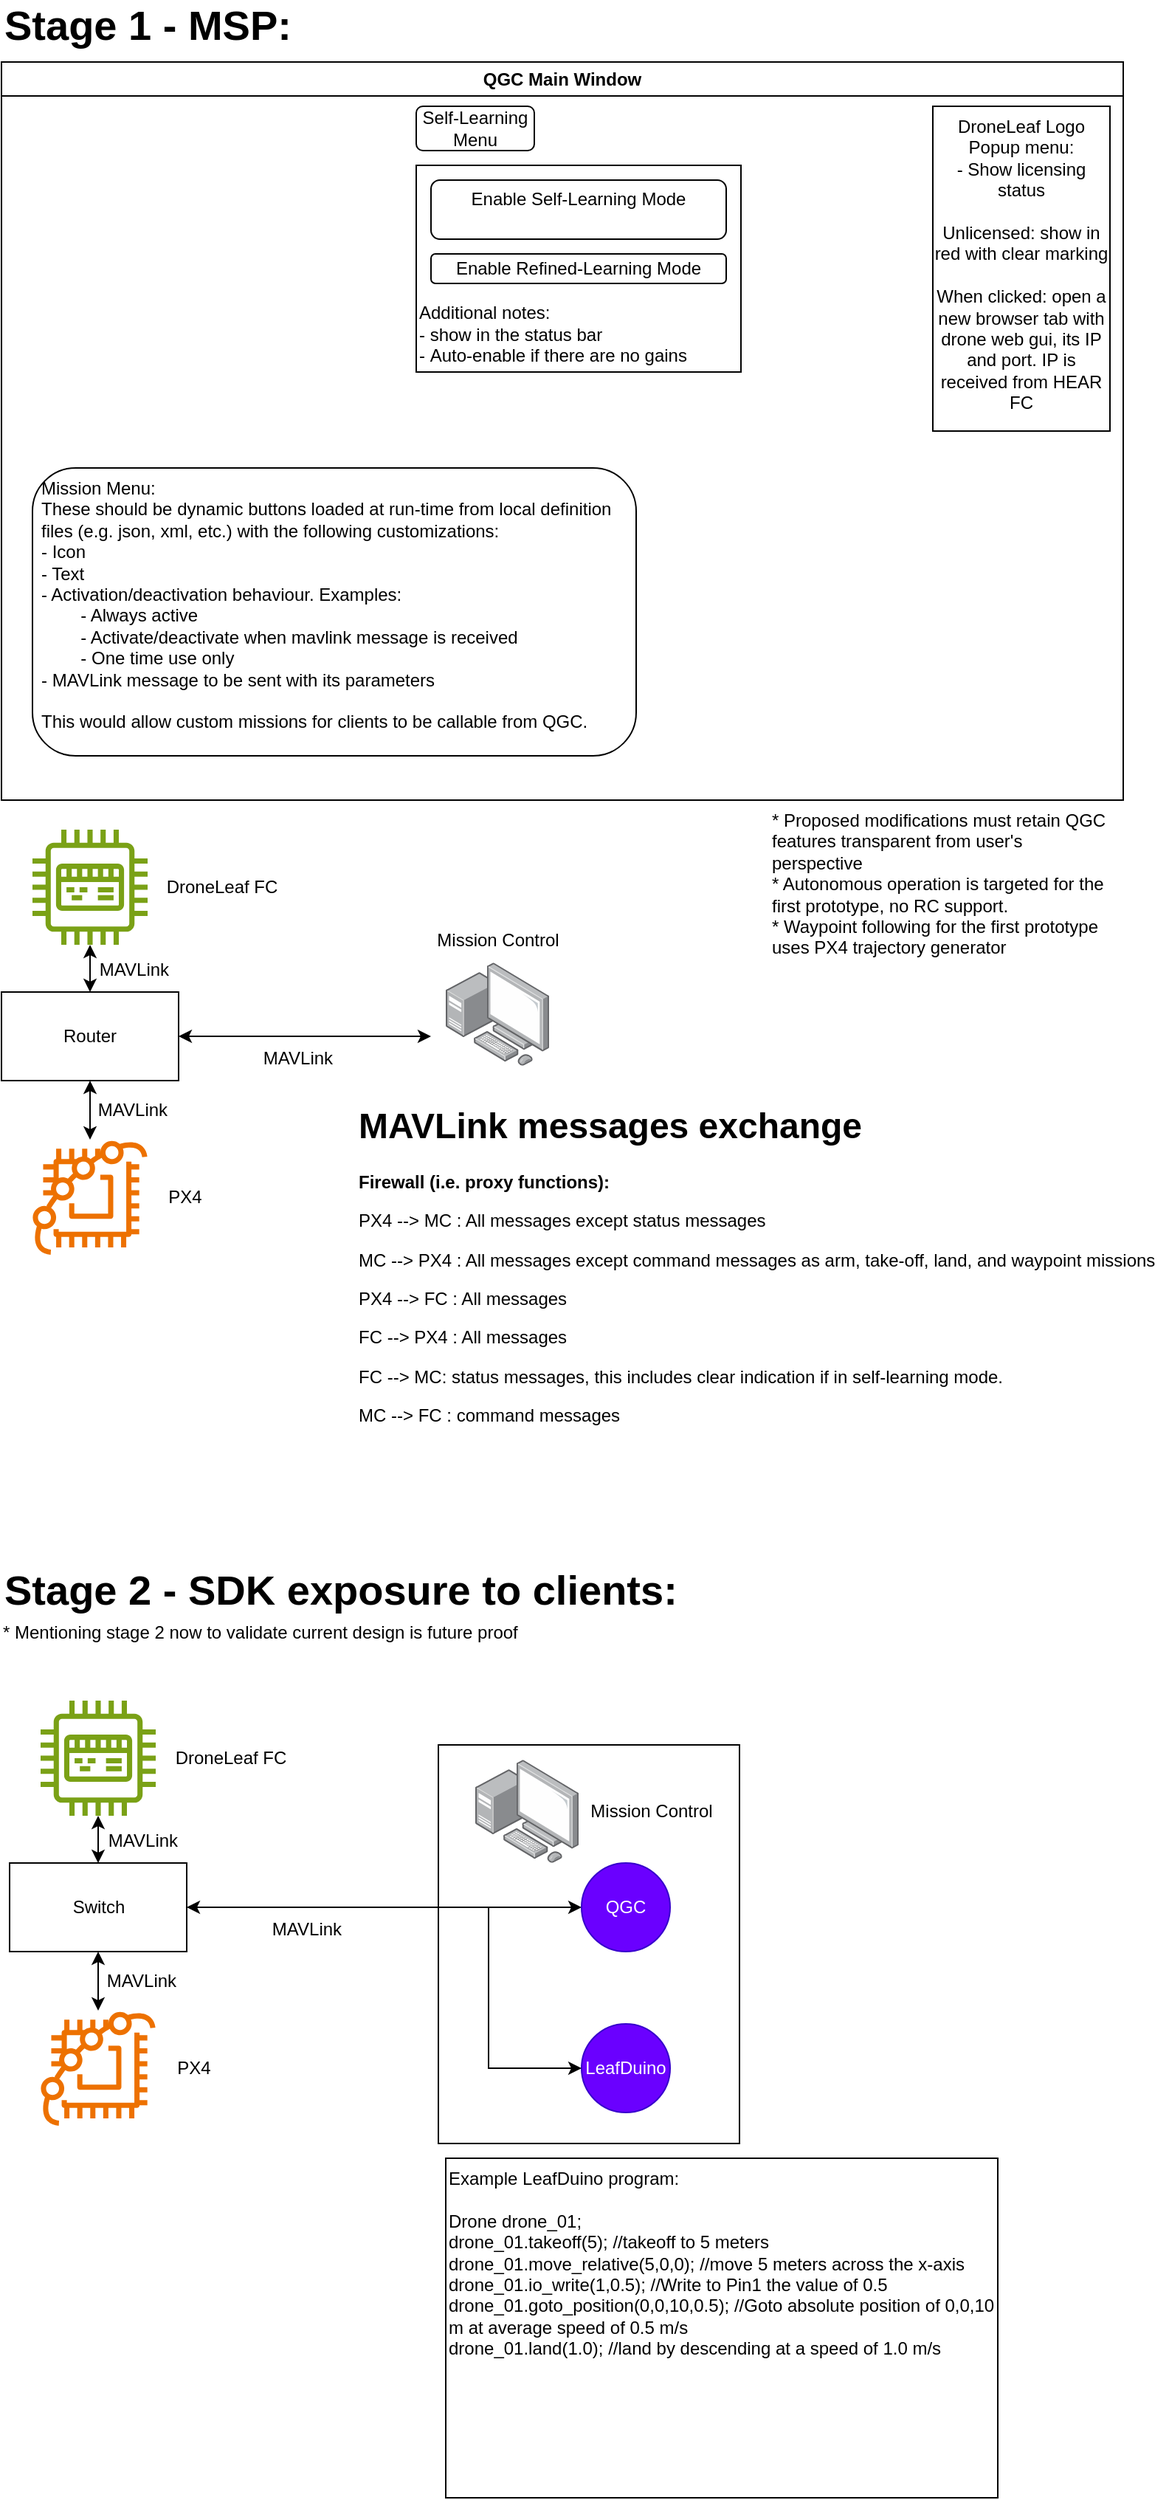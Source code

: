 <mxfile version="24.7.17">
  <diagram name="Page-1" id="i8CLXz8A1qQdQE_2GNxV">
    <mxGraphModel dx="843" dy="500" grid="1" gridSize="10" guides="1" tooltips="1" connect="1" arrows="1" fold="1" page="1" pageScale="1" pageWidth="850" pageHeight="1100" math="0" shadow="0">
      <root>
        <mxCell id="0" />
        <mxCell id="1" parent="0" />
        <mxCell id="apEbxZHExSGtjciSQwT1-40" value="" style="rounded=0;whiteSpace=wrap;html=1;" parent="1" vertex="1">
          <mxGeometry x="336" y="1240" width="204" height="270" as="geometry" />
        </mxCell>
        <mxCell id="KqRWTi9fIWIWQMUX4TRU-2" value="QGC Main Window" style="swimlane;whiteSpace=wrap;html=1;startSize=23;movable=1;resizable=1;rotatable=1;deletable=1;editable=1;locked=0;connectable=1;" parent="1" vertex="1">
          <mxGeometry x="40" y="100" width="760" height="500" as="geometry">
            <mxRectangle x="40" y="20" width="70" height="30" as="alternateBounds" />
          </mxGeometry>
        </mxCell>
        <mxCell id="KqRWTi9fIWIWQMUX4TRU-4" value="&lt;div&gt;&lt;br&gt;&lt;/div&gt;&lt;div&gt;&lt;br&gt;&lt;/div&gt;&lt;div&gt;&lt;br&gt;&lt;/div&gt;&lt;div&gt;&lt;br&gt;&lt;/div&gt;&lt;div&gt;&lt;br&gt;&lt;/div&gt;&lt;div&gt;&lt;br&gt;&lt;/div&gt;&lt;div&gt;Additional notes:&lt;br&gt;- show in the status bar&lt;/div&gt;&lt;div&gt;-&amp;nbsp;&lt;span style=&quot;background-color: initial;&quot;&gt;Auto-enable if there are no gains&lt;/span&gt;&lt;/div&gt;" style="rounded=0;whiteSpace=wrap;html=1;verticalAlign=top;movable=1;resizable=1;rotatable=1;deletable=1;editable=1;locked=0;connectable=1;align=left;" parent="KqRWTi9fIWIWQMUX4TRU-2" vertex="1">
          <mxGeometry x="281" y="70" width="220" height="140" as="geometry" />
        </mxCell>
        <mxCell id="apEbxZHExSGtjciSQwT1-21" value="Enable Self-Learning Mode&lt;div&gt;&lt;br/&gt;&lt;/div&gt;" style="rounded=1;whiteSpace=wrap;html=1;" parent="KqRWTi9fIWIWQMUX4TRU-2" vertex="1">
          <mxGeometry x="291" y="80" width="200" height="40" as="geometry" />
        </mxCell>
        <mxCell id="apEbxZHExSGtjciSQwT1-22" value="Enable Refined-Learning Mode" style="rounded=1;whiteSpace=wrap;html=1;" parent="KqRWTi9fIWIWQMUX4TRU-2" vertex="1">
          <mxGeometry x="291" y="130" width="200" height="20" as="geometry" />
        </mxCell>
        <mxCell id="apEbxZHExSGtjciSQwT1-23" value="&lt;div&gt;Mission Menu:&lt;/div&gt;&lt;div&gt;These should be dynamic buttons loaded at run-time from local definition files (e.g. json, xml, etc.) with the following customizations:&lt;/div&gt;&lt;div&gt;- Icon&lt;/div&gt;&lt;div&gt;- Text&lt;/div&gt;&lt;div&gt;- Activation/deactivation behaviour. Examples:&lt;br&gt;&lt;span style=&quot;white-space: pre;&quot;&gt;&#x9;&lt;/span&gt;- Always active&lt;br&gt;&lt;/div&gt;&lt;div&gt;&lt;span style=&quot;white-space: pre;&quot;&gt;&#x9;&lt;/span&gt;- Activate/deactivate when mavlink message is received&lt;br&gt;&lt;/div&gt;&lt;div&gt;&lt;span style=&quot;white-space: pre;&quot;&gt;&#x9;&lt;/span&gt;- One time use only&lt;br&gt;&lt;/div&gt;&lt;div&gt;- MAVLink message to be sent with its parameters&lt;/div&gt;&lt;div&gt;&lt;br&gt;&lt;/div&gt;&lt;div&gt;This would allow custom missions for clients to be callable from QGC.&amp;nbsp;&lt;/div&gt;" style="rounded=1;whiteSpace=wrap;html=1;verticalAlign=top;align=left;spacingLeft=4;movable=1;resizable=1;rotatable=1;deletable=1;editable=1;locked=0;connectable=1;" parent="KqRWTi9fIWIWQMUX4TRU-2" vertex="1">
          <mxGeometry x="21" y="275" width="409" height="195" as="geometry" />
        </mxCell>
        <mxCell id="KqRWTi9fIWIWQMUX4TRU-3" value="DroneLeaf Logo&lt;div&gt;Popup menu:&lt;br&gt;- Show licensing status&lt;br&gt;&lt;/div&gt;&lt;div&gt;&lt;br&gt;&lt;/div&gt;&lt;div&gt;Unlicensed: show in red with clear marking&lt;br&gt;&lt;br&gt;When clicked: open a new browser tab with drone web gui, its IP and port. IP is received from HEAR FC&lt;/div&gt;" style="rounded=0;whiteSpace=wrap;html=1;verticalAlign=top;" parent="KqRWTi9fIWIWQMUX4TRU-2" vertex="1">
          <mxGeometry x="631" y="30" width="120" height="220" as="geometry" />
        </mxCell>
        <mxCell id="apEbxZHExSGtjciSQwT1-20" value="Self-Learning Menu" style="rounded=1;whiteSpace=wrap;html=1;" parent="KqRWTi9fIWIWQMUX4TRU-2" vertex="1">
          <mxGeometry x="281" y="30" width="80" height="30" as="geometry" />
        </mxCell>
        <mxCell id="apEbxZHExSGtjciSQwT1-3" value="" style="image;points=[];aspect=fixed;html=1;align=center;shadow=0;dashed=0;image=img/lib/allied_telesis/computer_and_terminals/Personal_Computer_with_Server.svg;" parent="1" vertex="1">
          <mxGeometry x="341" y="710" width="70" height="70" as="geometry" />
        </mxCell>
        <mxCell id="apEbxZHExSGtjciSQwT1-4" value="" style="sketch=0;outlineConnect=0;fontColor=#232F3E;gradientColor=none;fillColor=#ED7100;strokeColor=none;dashed=0;verticalLabelPosition=bottom;verticalAlign=top;align=center;html=1;fontSize=12;fontStyle=0;aspect=fixed;pointerEvents=1;shape=mxgraph.aws4.braket_chip;" parent="1" vertex="1">
          <mxGeometry x="61" y="830" width="78" height="78" as="geometry" />
        </mxCell>
        <mxCell id="apEbxZHExSGtjciSQwT1-6" value="" style="sketch=0;outlineConnect=0;fontColor=#232F3E;gradientColor=none;fillColor=#7AA116;strokeColor=none;dashed=0;verticalLabelPosition=bottom;verticalAlign=top;align=center;html=1;fontSize=12;fontStyle=0;aspect=fixed;pointerEvents=1;shape=mxgraph.aws4.iot_thing_industrial_pc;" parent="1" vertex="1">
          <mxGeometry x="61" y="620" width="78" height="78" as="geometry" />
        </mxCell>
        <mxCell id="apEbxZHExSGtjciSQwT1-7" value="DroneLeaf FC" style="text;html=1;align=center;verticalAlign=middle;resizable=0;points=[];autosize=1;strokeColor=none;fillColor=none;" parent="1" vertex="1">
          <mxGeometry x="139" y="644" width="100" height="30" as="geometry" />
        </mxCell>
        <mxCell id="apEbxZHExSGtjciSQwT1-8" value="PX4" style="text;html=1;align=center;verticalAlign=middle;resizable=0;points=[];autosize=1;strokeColor=none;fillColor=none;" parent="1" vertex="1">
          <mxGeometry x="139" y="854" width="50" height="30" as="geometry" />
        </mxCell>
        <mxCell id="apEbxZHExSGtjciSQwT1-9" value="Mission Control" style="text;html=1;align=center;verticalAlign=middle;resizable=0;points=[];autosize=1;strokeColor=none;fillColor=none;" parent="1" vertex="1">
          <mxGeometry x="321" y="680" width="110" height="30" as="geometry" />
        </mxCell>
        <mxCell id="apEbxZHExSGtjciSQwT1-12" value="" style="endArrow=classic;html=1;rounded=0;exitX=1;exitY=0.5;exitDx=0;exitDy=0;startArrow=classic;startFill=1;" parent="1" source="apEbxZHExSGtjciSQwT1-13" edge="1">
          <mxGeometry width="50" height="50" relative="1" as="geometry">
            <mxPoint x="101" y="760" as="sourcePoint" />
            <mxPoint x="331" y="760" as="targetPoint" />
          </mxGeometry>
        </mxCell>
        <mxCell id="apEbxZHExSGtjciSQwT1-14" style="edgeStyle=orthogonalEdgeStyle;rounded=0;orthogonalLoop=1;jettySize=auto;html=1;exitX=0.5;exitY=1;exitDx=0;exitDy=0;startArrow=classic;startFill=1;" parent="1" source="apEbxZHExSGtjciSQwT1-13" target="apEbxZHExSGtjciSQwT1-4" edge="1">
          <mxGeometry relative="1" as="geometry" />
        </mxCell>
        <mxCell id="apEbxZHExSGtjciSQwT1-15" style="edgeStyle=orthogonalEdgeStyle;rounded=0;orthogonalLoop=1;jettySize=auto;html=1;exitX=0.5;exitY=0;exitDx=0;exitDy=0;startArrow=classic;startFill=1;" parent="1" source="apEbxZHExSGtjciSQwT1-13" target="apEbxZHExSGtjciSQwT1-6" edge="1">
          <mxGeometry relative="1" as="geometry" />
        </mxCell>
        <mxCell id="apEbxZHExSGtjciSQwT1-13" value="Router" style="rounded=0;whiteSpace=wrap;html=1;" parent="1" vertex="1">
          <mxGeometry x="40" y="730" width="120" height="60" as="geometry" />
        </mxCell>
        <mxCell id="apEbxZHExSGtjciSQwT1-16" value="MAVLink" style="text;html=1;align=center;verticalAlign=middle;whiteSpace=wrap;rounded=0;" parent="1" vertex="1">
          <mxGeometry x="211" y="760" width="60" height="30" as="geometry" />
        </mxCell>
        <mxCell id="apEbxZHExSGtjciSQwT1-17" value="MAVLink" style="text;html=1;align=center;verticalAlign=middle;whiteSpace=wrap;rounded=0;" parent="1" vertex="1">
          <mxGeometry x="99" y="795" width="60" height="30" as="geometry" />
        </mxCell>
        <mxCell id="apEbxZHExSGtjciSQwT1-18" value="MAVLink" style="text;html=1;align=center;verticalAlign=middle;whiteSpace=wrap;rounded=0;" parent="1" vertex="1">
          <mxGeometry x="100" y="700" width="60" height="30" as="geometry" />
        </mxCell>
        <mxCell id="apEbxZHExSGtjciSQwT1-19" value="&lt;h1 style=&quot;margin-top: 0px;&quot;&gt;MAVLink messages exchange&lt;/h1&gt;&lt;div&gt;&lt;b&gt;Firewall (i.e. proxy functions):&lt;/b&gt;&lt;/div&gt;&lt;p&gt;PX4 --&amp;gt; MC : All messages except status messages&lt;/p&gt;&lt;p&gt;MC --&amp;gt; PX4 : All messages except command messages as arm, take-off, land, and waypoint missions&lt;/p&gt;&lt;p&gt;PX4 --&amp;gt; FC : All messages&lt;/p&gt;&lt;p&gt;FC --&amp;gt; PX4 : All messages&lt;/p&gt;&lt;p&gt;FC --&amp;gt; MC: status messages, this includes clear indication if in self-learning mode.&lt;/p&gt;&lt;p&gt;MC --&amp;gt; FC : command messages&lt;/p&gt;" style="text;html=1;whiteSpace=wrap;overflow=hidden;rounded=0;" parent="1" vertex="1">
          <mxGeometry x="280" y="800" width="550" height="250" as="geometry" />
        </mxCell>
        <mxCell id="apEbxZHExSGtjciSQwT1-25" value="* Proposed modifications must retain QGC features transparent from user&#39;s perspective&lt;div&gt;&lt;span style=&quot;background-color: initial;&quot;&gt;* Autonomous operation is targeted for the first prototype, no RC support.&lt;br&gt;&lt;/span&gt;* Waypoint following for the first prototype uses PX4 trajectory generator&lt;/div&gt;" style="text;html=1;align=left;verticalAlign=top;whiteSpace=wrap;rounded=0;" parent="1" vertex="1">
          <mxGeometry x="560" y="600" width="230" height="110" as="geometry" />
        </mxCell>
        <mxCell id="apEbxZHExSGtjciSQwT1-26" value="" style="image;points=[];aspect=fixed;html=1;align=center;shadow=0;dashed=0;image=img/lib/allied_telesis/computer_and_terminals/Personal_Computer_with_Server.svg;" parent="1" vertex="1">
          <mxGeometry x="361" y="1250" width="70" height="70" as="geometry" />
        </mxCell>
        <mxCell id="apEbxZHExSGtjciSQwT1-27" value="" style="sketch=0;outlineConnect=0;fontColor=#232F3E;gradientColor=none;fillColor=#ED7100;strokeColor=none;dashed=0;verticalLabelPosition=bottom;verticalAlign=top;align=center;html=1;fontSize=12;fontStyle=0;aspect=fixed;pointerEvents=1;shape=mxgraph.aws4.braket_chip;" parent="1" vertex="1">
          <mxGeometry x="66.5" y="1420" width="78" height="78" as="geometry" />
        </mxCell>
        <mxCell id="apEbxZHExSGtjciSQwT1-28" value="" style="sketch=0;outlineConnect=0;fontColor=#232F3E;gradientColor=none;fillColor=#7AA116;strokeColor=none;dashed=0;verticalLabelPosition=bottom;verticalAlign=top;align=center;html=1;fontSize=12;fontStyle=0;aspect=fixed;pointerEvents=1;shape=mxgraph.aws4.iot_thing_industrial_pc;" parent="1" vertex="1">
          <mxGeometry x="66.5" y="1210" width="78" height="78" as="geometry" />
        </mxCell>
        <mxCell id="apEbxZHExSGtjciSQwT1-29" value="DroneLeaf FC" style="text;html=1;align=center;verticalAlign=middle;resizable=0;points=[];autosize=1;strokeColor=none;fillColor=none;" parent="1" vertex="1">
          <mxGeometry x="144.5" y="1234" width="100" height="30" as="geometry" />
        </mxCell>
        <mxCell id="apEbxZHExSGtjciSQwT1-30" value="PX4" style="text;html=1;align=center;verticalAlign=middle;resizable=0;points=[];autosize=1;strokeColor=none;fillColor=none;" parent="1" vertex="1">
          <mxGeometry x="144.5" y="1444" width="50" height="30" as="geometry" />
        </mxCell>
        <mxCell id="apEbxZHExSGtjciSQwT1-31" value="Mission Control" style="text;html=1;align=center;verticalAlign=middle;resizable=0;points=[];autosize=1;strokeColor=none;fillColor=none;" parent="1" vertex="1">
          <mxGeometry x="425" y="1270" width="110" height="30" as="geometry" />
        </mxCell>
        <mxCell id="apEbxZHExSGtjciSQwT1-32" value="" style="endArrow=classic;html=1;rounded=0;exitX=1;exitY=0.5;exitDx=0;exitDy=0;startArrow=classic;startFill=1;entryX=0;entryY=0.5;entryDx=0;entryDy=0;" parent="1" source="apEbxZHExSGtjciSQwT1-35" target="apEbxZHExSGtjciSQwT1-41" edge="1">
          <mxGeometry width="50" height="50" relative="1" as="geometry">
            <mxPoint x="106.5" y="1350" as="sourcePoint" />
            <mxPoint x="336.5" y="1350" as="targetPoint" />
          </mxGeometry>
        </mxCell>
        <mxCell id="apEbxZHExSGtjciSQwT1-33" style="edgeStyle=orthogonalEdgeStyle;rounded=0;orthogonalLoop=1;jettySize=auto;html=1;exitX=0.5;exitY=1;exitDx=0;exitDy=0;startArrow=classic;startFill=1;" parent="1" source="apEbxZHExSGtjciSQwT1-35" target="apEbxZHExSGtjciSQwT1-27" edge="1">
          <mxGeometry relative="1" as="geometry" />
        </mxCell>
        <mxCell id="apEbxZHExSGtjciSQwT1-34" style="edgeStyle=orthogonalEdgeStyle;rounded=0;orthogonalLoop=1;jettySize=auto;html=1;exitX=0.5;exitY=0;exitDx=0;exitDy=0;startArrow=classic;startFill=1;" parent="1" source="apEbxZHExSGtjciSQwT1-35" target="apEbxZHExSGtjciSQwT1-28" edge="1">
          <mxGeometry relative="1" as="geometry" />
        </mxCell>
        <mxCell id="apEbxZHExSGtjciSQwT1-35" value="Switch" style="rounded=0;whiteSpace=wrap;html=1;" parent="1" vertex="1">
          <mxGeometry x="45.5" y="1320" width="120" height="60" as="geometry" />
        </mxCell>
        <mxCell id="apEbxZHExSGtjciSQwT1-36" value="MAVLink" style="text;html=1;align=center;verticalAlign=middle;whiteSpace=wrap;rounded=0;" parent="1" vertex="1">
          <mxGeometry x="216.5" y="1350" width="60" height="30" as="geometry" />
        </mxCell>
        <mxCell id="apEbxZHExSGtjciSQwT1-37" value="MAVLink" style="text;html=1;align=center;verticalAlign=middle;whiteSpace=wrap;rounded=0;" parent="1" vertex="1">
          <mxGeometry x="104.5" y="1385" width="60" height="30" as="geometry" />
        </mxCell>
        <mxCell id="apEbxZHExSGtjciSQwT1-38" value="MAVLink" style="text;html=1;align=center;verticalAlign=middle;whiteSpace=wrap;rounded=0;" parent="1" vertex="1">
          <mxGeometry x="105.5" y="1290" width="60" height="30" as="geometry" />
        </mxCell>
        <mxCell id="apEbxZHExSGtjciSQwT1-39" value="Stage 2 - SDK exposure to clients:" style="text;html=1;align=left;verticalAlign=middle;whiteSpace=wrap;rounded=0;fontStyle=1;fontSize=28;" parent="1" vertex="1">
          <mxGeometry x="40" y="1120" width="490" height="30" as="geometry" />
        </mxCell>
        <mxCell id="apEbxZHExSGtjciSQwT1-41" value="QGC" style="ellipse;whiteSpace=wrap;html=1;aspect=fixed;fillColor=#6a00ff;fontColor=#ffffff;strokeColor=#3700CC;" parent="1" vertex="1">
          <mxGeometry x="433" y="1320" width="60" height="60" as="geometry" />
        </mxCell>
        <mxCell id="apEbxZHExSGtjciSQwT1-42" value="LeafDuino" style="ellipse;whiteSpace=wrap;html=1;aspect=fixed;fillColor=#6a00ff;fontColor=#ffffff;strokeColor=#3700CC;" parent="1" vertex="1">
          <mxGeometry x="433" y="1429" width="60" height="60" as="geometry" />
        </mxCell>
        <mxCell id="apEbxZHExSGtjciSQwT1-43" value="" style="endArrow=classic;html=1;rounded=0;startArrow=none;startFill=0;entryX=0;entryY=0.5;entryDx=0;entryDy=0;" parent="1" target="apEbxZHExSGtjciSQwT1-42" edge="1">
          <mxGeometry width="50" height="50" relative="1" as="geometry">
            <mxPoint x="370" y="1350" as="sourcePoint" />
            <mxPoint x="443" y="1360" as="targetPoint" />
            <Array as="points">
              <mxPoint x="370" y="1459" />
            </Array>
          </mxGeometry>
        </mxCell>
        <mxCell id="apEbxZHExSGtjciSQwT1-44" value="Example LeafDuino program:&lt;div&gt;&lt;br&gt;&lt;/div&gt;&lt;div&gt;Drone drone_01;&lt;/div&gt;&lt;div&gt;drone_01.takeoff(5); //takeoff to 5 meters&lt;br&gt;&lt;/div&gt;&lt;div&gt;drone_01.move_relative(5,0,0); //move 5 meters across the x-axis&lt;/div&gt;&lt;div&gt;drone_01.io_write(1,0.5); //Write to Pin1 the value of 0.5&lt;/div&gt;&lt;div&gt;drone_01.goto_position(0,0,10,0.5); //Goto absolute position of 0,0,10 m at average speed of 0.5 m/s&lt;/div&gt;&lt;div&gt;drone_01.land(1.0); //land by descending at a speed of 1.0 m/s&lt;/div&gt;&lt;div&gt;&lt;br&gt;&lt;/div&gt;" style="rounded=0;whiteSpace=wrap;html=1;align=left;verticalAlign=top;" parent="1" vertex="1">
          <mxGeometry x="341" y="1520" width="374" height="230" as="geometry" />
        </mxCell>
        <mxCell id="apEbxZHExSGtjciSQwT1-45" value="Stage 1 - MSP:" style="text;html=1;align=left;verticalAlign=middle;whiteSpace=wrap;rounded=0;fontStyle=1;fontSize=28;" parent="1" vertex="1">
          <mxGeometry x="40" y="60" width="220" height="30" as="geometry" />
        </mxCell>
        <mxCell id="apEbxZHExSGtjciSQwT1-47" value="* Mentioning stage 2 now to validate current design is future proof" style="text;html=1;align=left;verticalAlign=top;whiteSpace=wrap;rounded=0;" parent="1" vertex="1">
          <mxGeometry x="39" y="1150" width="431" height="30" as="geometry" />
        </mxCell>
      </root>
    </mxGraphModel>
  </diagram>
</mxfile>
